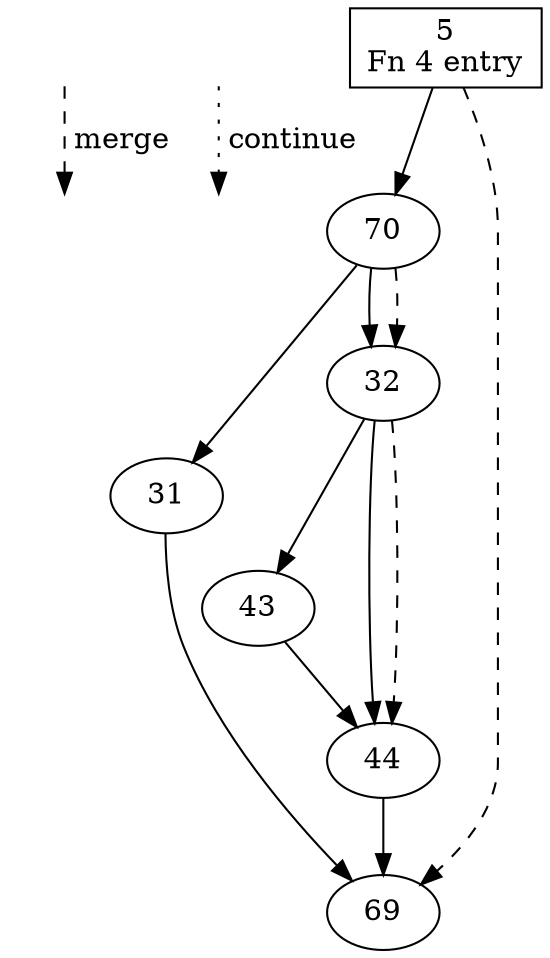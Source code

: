 digraph {
legend_merge_src [shape=plaintext, label=""];
legend_merge_dest [shape=plaintext, label=""];
legend_merge_src -> legend_merge_dest [label=" merge",style=dashed];
legend_continue_src [shape=plaintext, label=""];
legend_continue_dest [shape=plaintext, label=""];
legend_continue_src -> legend_continue_dest [label=" continue",style=dotted];
5 [label="5
Fn 4 entry", shape=box];
5 -> 70;
5 -> 69 [style=dashed];
70 [label="70"];
70 -> 31;
70 -> 32;
70 -> 32 [style=dashed];
31 [label="31"];
31 -> 69;
32 [label="32"];
32 -> 43;
32 -> 44;
32 -> 44 [style=dashed];
43 [label="43"];
43 -> 44;
44 [label="44"];
44 -> 69;
69 [label="69"];
}
